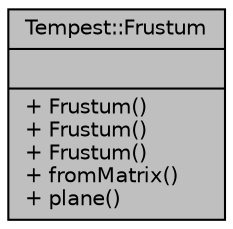 digraph "Tempest::Frustum"
{
  edge [fontname="Helvetica",fontsize="10",labelfontname="Helvetica",labelfontsize="10"];
  node [fontname="Helvetica",fontsize="10",shape=record];
  Node1 [label="{Tempest::Frustum\n||+ Frustum()\l+ Frustum()\l+ Frustum()\l+ fromMatrix()\l+ plane()\l}",height=0.2,width=0.4,color="black", fillcolor="grey75", style="filled", fontcolor="black"];
}
